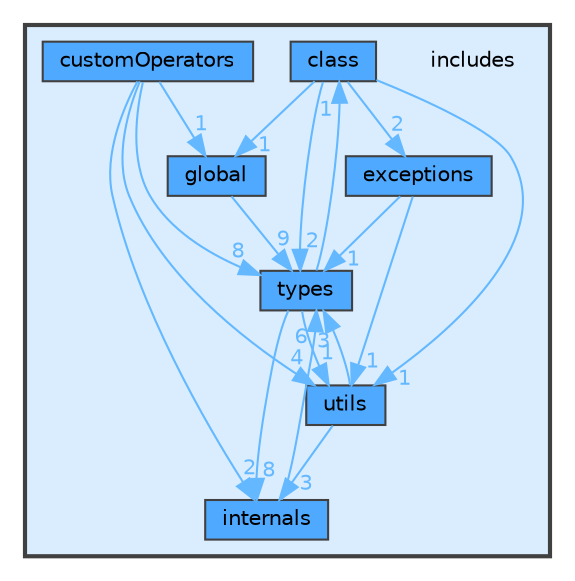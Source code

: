 digraph "includes"
{
 // LATEX_PDF_SIZE
  bgcolor="transparent";
  edge [fontname=Helvetica,fontsize=10,labelfontname=Helvetica,labelfontsize=10];
  node [fontname=Helvetica,fontsize=10,shape=box,height=0.2,width=0.4];
  compound=true
  subgraph clusterdir_09e761304027c904456130627fd4dcf5 {
    graph [ bgcolor="#daedff", pencolor="grey25", label="", fontname=Helvetica,fontsize=10 style="filled,bold", URL="dir_09e761304027c904456130627fd4dcf5.html",tooltip=""]
    dir_09e761304027c904456130627fd4dcf5 [shape=plaintext, label="includes"];
  dir_6b079f5d9ee168c5f829c0b23b1fe689 [label="class", fillcolor="#4ea9ff", color="grey25", style="filled", URL="dir_6b079f5d9ee168c5f829c0b23b1fe689.html",tooltip=""];
  dir_1c63c3c191506360213175317bb3c1a3 [label="customOperators", fillcolor="#4ea9ff", color="grey25", style="filled", URL="dir_1c63c3c191506360213175317bb3c1a3.html",tooltip=""];
  dir_9d0d0bf2421cb00cd559b1154d8640b0 [label="exceptions", fillcolor="#4ea9ff", color="grey25", style="filled", URL="dir_9d0d0bf2421cb00cd559b1154d8640b0.html",tooltip=""];
  dir_ab3240e1f48e07e7724fe257c5d3746b [label="global", fillcolor="#4ea9ff", color="grey25", style="filled", URL="dir_ab3240e1f48e07e7724fe257c5d3746b.html",tooltip=""];
  dir_a9d9b9bbf15479e3064110165d860e33 [label="internals", fillcolor="#4ea9ff", color="grey25", style="filled", URL="dir_a9d9b9bbf15479e3064110165d860e33.html",tooltip=""];
  dir_00373071588607d1d83d0faa600e52a0 [label="types", fillcolor="#4ea9ff", color="grey25", style="filled", URL="dir_00373071588607d1d83d0faa600e52a0.html",tooltip=""];
  dir_3f8feeb2fa3bd0d1b751b257ed9f12a2 [label="utils", fillcolor="#4ea9ff", color="grey25", style="filled", URL="dir_3f8feeb2fa3bd0d1b751b257ed9f12a2.html",tooltip=""];
  }
  dir_6b079f5d9ee168c5f829c0b23b1fe689->dir_00373071588607d1d83d0faa600e52a0 [headlabel="2", labeldistance=1.5 headhref="dir_000005_000033.html" href="dir_000005_000033.html" color="steelblue1" fontcolor="steelblue1"];
  dir_6b079f5d9ee168c5f829c0b23b1fe689->dir_3f8feeb2fa3bd0d1b751b257ed9f12a2 [headlabel="1", labeldistance=1.5 headhref="dir_000005_000037.html" href="dir_000005_000037.html" color="steelblue1" fontcolor="steelblue1"];
  dir_6b079f5d9ee168c5f829c0b23b1fe689->dir_9d0d0bf2421cb00cd559b1154d8640b0 [headlabel="2", labeldistance=1.5 headhref="dir_000005_000009.html" href="dir_000005_000009.html" color="steelblue1" fontcolor="steelblue1"];
  dir_6b079f5d9ee168c5f829c0b23b1fe689->dir_ab3240e1f48e07e7724fe257c5d3746b [headlabel="1", labeldistance=1.5 headhref="dir_000005_000014.html" href="dir_000005_000014.html" color="steelblue1" fontcolor="steelblue1"];
  dir_1c63c3c191506360213175317bb3c1a3->dir_00373071588607d1d83d0faa600e52a0 [headlabel="8", labeldistance=1.5 headhref="dir_000008_000033.html" href="dir_000008_000033.html" color="steelblue1" fontcolor="steelblue1"];
  dir_1c63c3c191506360213175317bb3c1a3->dir_3f8feeb2fa3bd0d1b751b257ed9f12a2 [headlabel="4", labeldistance=1.5 headhref="dir_000008_000037.html" href="dir_000008_000037.html" color="steelblue1" fontcolor="steelblue1"];
  dir_1c63c3c191506360213175317bb3c1a3->dir_a9d9b9bbf15479e3064110165d860e33 [headlabel="2", labeldistance=1.5 headhref="dir_000008_000017.html" href="dir_000008_000017.html" color="steelblue1" fontcolor="steelblue1"];
  dir_1c63c3c191506360213175317bb3c1a3->dir_ab3240e1f48e07e7724fe257c5d3746b [headlabel="1", labeldistance=1.5 headhref="dir_000008_000014.html" href="dir_000008_000014.html" color="steelblue1" fontcolor="steelblue1"];
  dir_9d0d0bf2421cb00cd559b1154d8640b0->dir_00373071588607d1d83d0faa600e52a0 [headlabel="1", labeldistance=1.5 headhref="dir_000009_000033.html" href="dir_000009_000033.html" color="steelblue1" fontcolor="steelblue1"];
  dir_9d0d0bf2421cb00cd559b1154d8640b0->dir_3f8feeb2fa3bd0d1b751b257ed9f12a2 [headlabel="1", labeldistance=1.5 headhref="dir_000009_000037.html" href="dir_000009_000037.html" color="steelblue1" fontcolor="steelblue1"];
  dir_ab3240e1f48e07e7724fe257c5d3746b->dir_00373071588607d1d83d0faa600e52a0 [headlabel="9", labeldistance=1.5 headhref="dir_000014_000033.html" href="dir_000014_000033.html" color="steelblue1" fontcolor="steelblue1"];
  dir_a9d9b9bbf15479e3064110165d860e33->dir_00373071588607d1d83d0faa600e52a0 [headlabel="6", labeldistance=1.5 headhref="dir_000017_000033.html" href="dir_000017_000033.html" color="steelblue1" fontcolor="steelblue1"];
  dir_00373071588607d1d83d0faa600e52a0->dir_3f8feeb2fa3bd0d1b751b257ed9f12a2 [headlabel="1", labeldistance=1.5 headhref="dir_000033_000037.html" href="dir_000033_000037.html" color="steelblue1" fontcolor="steelblue1"];
  dir_00373071588607d1d83d0faa600e52a0->dir_6b079f5d9ee168c5f829c0b23b1fe689 [headlabel="1", labeldistance=1.5 headhref="dir_000033_000005.html" href="dir_000033_000005.html" color="steelblue1" fontcolor="steelblue1"];
  dir_00373071588607d1d83d0faa600e52a0->dir_a9d9b9bbf15479e3064110165d860e33 [headlabel="8", labeldistance=1.5 headhref="dir_000033_000017.html" href="dir_000033_000017.html" color="steelblue1" fontcolor="steelblue1"];
  dir_3f8feeb2fa3bd0d1b751b257ed9f12a2->dir_00373071588607d1d83d0faa600e52a0 [headlabel="3", labeldistance=1.5 headhref="dir_000037_000033.html" href="dir_000037_000033.html" color="steelblue1" fontcolor="steelblue1"];
  dir_3f8feeb2fa3bd0d1b751b257ed9f12a2->dir_a9d9b9bbf15479e3064110165d860e33 [headlabel="3", labeldistance=1.5 headhref="dir_000037_000017.html" href="dir_000037_000017.html" color="steelblue1" fontcolor="steelblue1"];
}
